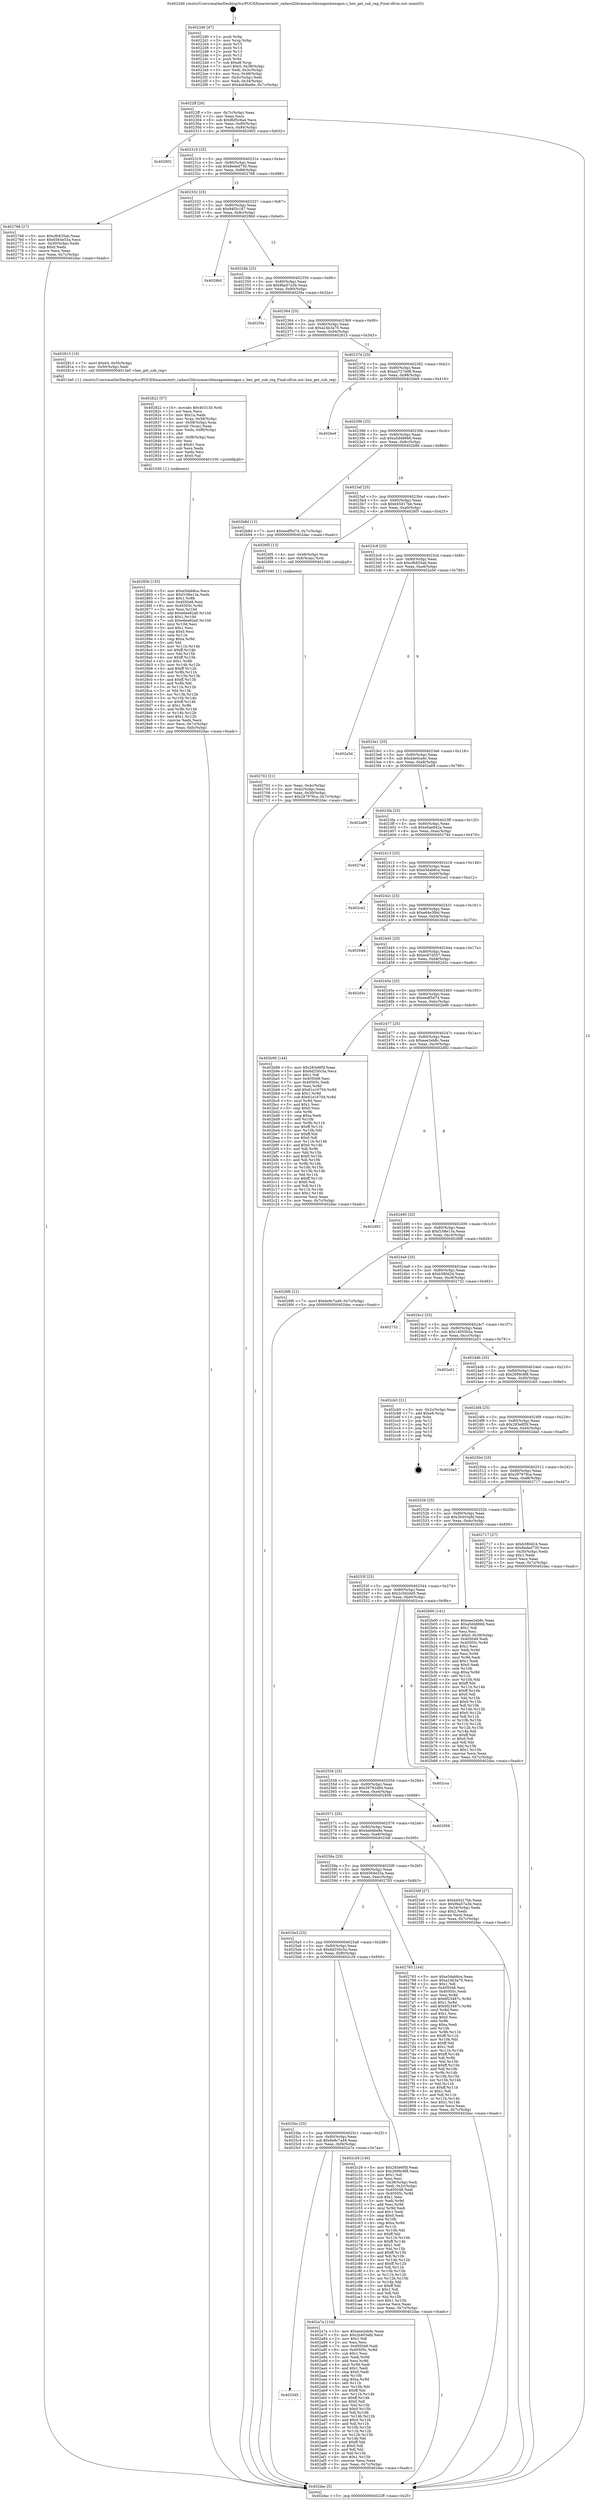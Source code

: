 digraph "0x4022d0" {
  label = "0x4022d0 (/mnt/c/Users/mathe/Desktop/tcc/POCII/binaries/extr_radare2librasmarchhexagonhexagon.c_hex_get_sub_reg_Final-ollvm.out::main(0))"
  labelloc = "t"
  node[shape=record]

  Entry [label="",width=0.3,height=0.3,shape=circle,fillcolor=black,style=filled]
  "0x4022ff" [label="{
     0x4022ff [26]\l
     | [instrs]\l
     &nbsp;&nbsp;0x4022ff \<+3\>: mov -0x7c(%rbp),%eax\l
     &nbsp;&nbsp;0x402302 \<+2\>: mov %eax,%ecx\l
     &nbsp;&nbsp;0x402304 \<+6\>: sub $0x8bf5c6a4,%ecx\l
     &nbsp;&nbsp;0x40230a \<+3\>: mov %eax,-0x80(%rbp)\l
     &nbsp;&nbsp;0x40230d \<+6\>: mov %ecx,-0x84(%rbp)\l
     &nbsp;&nbsp;0x402313 \<+6\>: je 0000000000402902 \<main+0x632\>\l
  }"]
  "0x402902" [label="{
     0x402902\l
  }", style=dashed]
  "0x402319" [label="{
     0x402319 [25]\l
     | [instrs]\l
     &nbsp;&nbsp;0x402319 \<+5\>: jmp 000000000040231e \<main+0x4e\>\l
     &nbsp;&nbsp;0x40231e \<+3\>: mov -0x80(%rbp),%eax\l
     &nbsp;&nbsp;0x402321 \<+5\>: sub $0x8eded730,%eax\l
     &nbsp;&nbsp;0x402326 \<+6\>: mov %eax,-0x88(%rbp)\l
     &nbsp;&nbsp;0x40232c \<+6\>: je 0000000000402768 \<main+0x498\>\l
  }"]
  Exit [label="",width=0.3,height=0.3,shape=circle,fillcolor=black,style=filled,peripheries=2]
  "0x402768" [label="{
     0x402768 [27]\l
     | [instrs]\l
     &nbsp;&nbsp;0x402768 \<+5\>: mov $0xcfb835ab,%eax\l
     &nbsp;&nbsp;0x40276d \<+5\>: mov $0x6564e53a,%ecx\l
     &nbsp;&nbsp;0x402772 \<+3\>: mov -0x30(%rbp),%edx\l
     &nbsp;&nbsp;0x402775 \<+3\>: cmp $0x0,%edx\l
     &nbsp;&nbsp;0x402778 \<+3\>: cmove %ecx,%eax\l
     &nbsp;&nbsp;0x40277b \<+3\>: mov %eax,-0x7c(%rbp)\l
     &nbsp;&nbsp;0x40277e \<+5\>: jmp 0000000000402dac \<main+0xadc\>\l
  }"]
  "0x402332" [label="{
     0x402332 [25]\l
     | [instrs]\l
     &nbsp;&nbsp;0x402332 \<+5\>: jmp 0000000000402337 \<main+0x67\>\l
     &nbsp;&nbsp;0x402337 \<+3\>: mov -0x80(%rbp),%eax\l
     &nbsp;&nbsp;0x40233a \<+5\>: sub $0x94f3c187,%eax\l
     &nbsp;&nbsp;0x40233f \<+6\>: mov %eax,-0x8c(%rbp)\l
     &nbsp;&nbsp;0x402345 \<+6\>: je 00000000004029b0 \<main+0x6e0\>\l
  }"]
  "0x4025d5" [label="{
     0x4025d5\l
  }", style=dashed]
  "0x4029b0" [label="{
     0x4029b0\l
  }", style=dashed]
  "0x40234b" [label="{
     0x40234b [25]\l
     | [instrs]\l
     &nbsp;&nbsp;0x40234b \<+5\>: jmp 0000000000402350 \<main+0x80\>\l
     &nbsp;&nbsp;0x402350 \<+3\>: mov -0x80(%rbp),%eax\l
     &nbsp;&nbsp;0x402353 \<+5\>: sub $0x9ba57a3b,%eax\l
     &nbsp;&nbsp;0x402358 \<+6\>: mov %eax,-0x90(%rbp)\l
     &nbsp;&nbsp;0x40235e \<+6\>: je 00000000004025fa \<main+0x32a\>\l
  }"]
  "0x402a7a" [label="{
     0x402a7a [134]\l
     | [instrs]\l
     &nbsp;&nbsp;0x402a7a \<+5\>: mov $0xeee2eb8c,%eax\l
     &nbsp;&nbsp;0x402a7f \<+5\>: mov $0x2b403afd,%ecx\l
     &nbsp;&nbsp;0x402a84 \<+2\>: mov $0x1,%dl\l
     &nbsp;&nbsp;0x402a86 \<+2\>: xor %esi,%esi\l
     &nbsp;&nbsp;0x402a88 \<+7\>: mov 0x405048,%edi\l
     &nbsp;&nbsp;0x402a8f \<+8\>: mov 0x40505c,%r8d\l
     &nbsp;&nbsp;0x402a97 \<+3\>: sub $0x1,%esi\l
     &nbsp;&nbsp;0x402a9a \<+3\>: mov %edi,%r9d\l
     &nbsp;&nbsp;0x402a9d \<+3\>: add %esi,%r9d\l
     &nbsp;&nbsp;0x402aa0 \<+4\>: imul %r9d,%edi\l
     &nbsp;&nbsp;0x402aa4 \<+3\>: and $0x1,%edi\l
     &nbsp;&nbsp;0x402aa7 \<+3\>: cmp $0x0,%edi\l
     &nbsp;&nbsp;0x402aaa \<+4\>: sete %r10b\l
     &nbsp;&nbsp;0x402aae \<+4\>: cmp $0xa,%r8d\l
     &nbsp;&nbsp;0x402ab2 \<+4\>: setl %r11b\l
     &nbsp;&nbsp;0x402ab6 \<+3\>: mov %r10b,%bl\l
     &nbsp;&nbsp;0x402ab9 \<+3\>: xor $0xff,%bl\l
     &nbsp;&nbsp;0x402abc \<+3\>: mov %r11b,%r14b\l
     &nbsp;&nbsp;0x402abf \<+4\>: xor $0xff,%r14b\l
     &nbsp;&nbsp;0x402ac3 \<+3\>: xor $0x0,%dl\l
     &nbsp;&nbsp;0x402ac6 \<+3\>: mov %bl,%r15b\l
     &nbsp;&nbsp;0x402ac9 \<+4\>: and $0x0,%r15b\l
     &nbsp;&nbsp;0x402acd \<+3\>: and %dl,%r10b\l
     &nbsp;&nbsp;0x402ad0 \<+3\>: mov %r14b,%r12b\l
     &nbsp;&nbsp;0x402ad3 \<+4\>: and $0x0,%r12b\l
     &nbsp;&nbsp;0x402ad7 \<+3\>: and %dl,%r11b\l
     &nbsp;&nbsp;0x402ada \<+3\>: or %r10b,%r15b\l
     &nbsp;&nbsp;0x402add \<+3\>: or %r11b,%r12b\l
     &nbsp;&nbsp;0x402ae0 \<+3\>: xor %r12b,%r15b\l
     &nbsp;&nbsp;0x402ae3 \<+3\>: or %r14b,%bl\l
     &nbsp;&nbsp;0x402ae6 \<+3\>: xor $0xff,%bl\l
     &nbsp;&nbsp;0x402ae9 \<+3\>: or $0x0,%dl\l
     &nbsp;&nbsp;0x402aec \<+2\>: and %dl,%bl\l
     &nbsp;&nbsp;0x402aee \<+3\>: or %bl,%r15b\l
     &nbsp;&nbsp;0x402af1 \<+4\>: test $0x1,%r15b\l
     &nbsp;&nbsp;0x402af5 \<+3\>: cmovne %ecx,%eax\l
     &nbsp;&nbsp;0x402af8 \<+3\>: mov %eax,-0x7c(%rbp)\l
     &nbsp;&nbsp;0x402afb \<+5\>: jmp 0000000000402dac \<main+0xadc\>\l
  }"]
  "0x4025fa" [label="{
     0x4025fa\l
  }", style=dashed]
  "0x402364" [label="{
     0x402364 [25]\l
     | [instrs]\l
     &nbsp;&nbsp;0x402364 \<+5\>: jmp 0000000000402369 \<main+0x99\>\l
     &nbsp;&nbsp;0x402369 \<+3\>: mov -0x80(%rbp),%eax\l
     &nbsp;&nbsp;0x40236c \<+5\>: sub $0xa24b3a70,%eax\l
     &nbsp;&nbsp;0x402371 \<+6\>: mov %eax,-0x94(%rbp)\l
     &nbsp;&nbsp;0x402377 \<+6\>: je 0000000000402813 \<main+0x543\>\l
  }"]
  "0x4025bc" [label="{
     0x4025bc [25]\l
     | [instrs]\l
     &nbsp;&nbsp;0x4025bc \<+5\>: jmp 00000000004025c1 \<main+0x2f1\>\l
     &nbsp;&nbsp;0x4025c1 \<+3\>: mov -0x80(%rbp),%eax\l
     &nbsp;&nbsp;0x4025c4 \<+5\>: sub $0x6e9c7a49,%eax\l
     &nbsp;&nbsp;0x4025c9 \<+6\>: mov %eax,-0xf4(%rbp)\l
     &nbsp;&nbsp;0x4025cf \<+6\>: je 0000000000402a7a \<main+0x7aa\>\l
  }"]
  "0x402813" [label="{
     0x402813 [15]\l
     | [instrs]\l
     &nbsp;&nbsp;0x402813 \<+7\>: movl $0x64,-0x50(%rbp)\l
     &nbsp;&nbsp;0x40281a \<+3\>: mov -0x50(%rbp),%edi\l
     &nbsp;&nbsp;0x40281d \<+5\>: call 00000000004013e0 \<hex_get_sub_reg\>\l
     | [calls]\l
     &nbsp;&nbsp;0x4013e0 \{1\} (/mnt/c/Users/mathe/Desktop/tcc/POCII/binaries/extr_radare2librasmarchhexagonhexagon.c_hex_get_sub_reg_Final-ollvm.out::hex_get_sub_reg)\l
  }"]
  "0x40237d" [label="{
     0x40237d [25]\l
     | [instrs]\l
     &nbsp;&nbsp;0x40237d \<+5\>: jmp 0000000000402382 \<main+0xb2\>\l
     &nbsp;&nbsp;0x402382 \<+3\>: mov -0x80(%rbp),%eax\l
     &nbsp;&nbsp;0x402385 \<+5\>: sub $0xa4727dd8,%eax\l
     &nbsp;&nbsp;0x40238a \<+6\>: mov %eax,-0x98(%rbp)\l
     &nbsp;&nbsp;0x402390 \<+6\>: je 00000000004026e9 \<main+0x419\>\l
  }"]
  "0x402c29" [label="{
     0x402c29 [140]\l
     | [instrs]\l
     &nbsp;&nbsp;0x402c29 \<+5\>: mov $0x283e6f5f,%eax\l
     &nbsp;&nbsp;0x402c2e \<+5\>: mov $0x2699c8f8,%ecx\l
     &nbsp;&nbsp;0x402c33 \<+2\>: mov $0x1,%dl\l
     &nbsp;&nbsp;0x402c35 \<+2\>: xor %esi,%esi\l
     &nbsp;&nbsp;0x402c37 \<+3\>: mov -0x38(%rbp),%edi\l
     &nbsp;&nbsp;0x402c3a \<+3\>: mov %edi,-0x2c(%rbp)\l
     &nbsp;&nbsp;0x402c3d \<+7\>: mov 0x405048,%edi\l
     &nbsp;&nbsp;0x402c44 \<+8\>: mov 0x40505c,%r8d\l
     &nbsp;&nbsp;0x402c4c \<+3\>: sub $0x1,%esi\l
     &nbsp;&nbsp;0x402c4f \<+3\>: mov %edi,%r9d\l
     &nbsp;&nbsp;0x402c52 \<+3\>: add %esi,%r9d\l
     &nbsp;&nbsp;0x402c55 \<+4\>: imul %r9d,%edi\l
     &nbsp;&nbsp;0x402c59 \<+3\>: and $0x1,%edi\l
     &nbsp;&nbsp;0x402c5c \<+3\>: cmp $0x0,%edi\l
     &nbsp;&nbsp;0x402c5f \<+4\>: sete %r10b\l
     &nbsp;&nbsp;0x402c63 \<+4\>: cmp $0xa,%r8d\l
     &nbsp;&nbsp;0x402c67 \<+4\>: setl %r11b\l
     &nbsp;&nbsp;0x402c6b \<+3\>: mov %r10b,%bl\l
     &nbsp;&nbsp;0x402c6e \<+3\>: xor $0xff,%bl\l
     &nbsp;&nbsp;0x402c71 \<+3\>: mov %r11b,%r14b\l
     &nbsp;&nbsp;0x402c74 \<+4\>: xor $0xff,%r14b\l
     &nbsp;&nbsp;0x402c78 \<+3\>: xor $0x1,%dl\l
     &nbsp;&nbsp;0x402c7b \<+3\>: mov %bl,%r15b\l
     &nbsp;&nbsp;0x402c7e \<+4\>: and $0xff,%r15b\l
     &nbsp;&nbsp;0x402c82 \<+3\>: and %dl,%r10b\l
     &nbsp;&nbsp;0x402c85 \<+3\>: mov %r14b,%r12b\l
     &nbsp;&nbsp;0x402c88 \<+4\>: and $0xff,%r12b\l
     &nbsp;&nbsp;0x402c8c \<+3\>: and %dl,%r11b\l
     &nbsp;&nbsp;0x402c8f \<+3\>: or %r10b,%r15b\l
     &nbsp;&nbsp;0x402c92 \<+3\>: or %r11b,%r12b\l
     &nbsp;&nbsp;0x402c95 \<+3\>: xor %r12b,%r15b\l
     &nbsp;&nbsp;0x402c98 \<+3\>: or %r14b,%bl\l
     &nbsp;&nbsp;0x402c9b \<+3\>: xor $0xff,%bl\l
     &nbsp;&nbsp;0x402c9e \<+3\>: or $0x1,%dl\l
     &nbsp;&nbsp;0x402ca1 \<+2\>: and %dl,%bl\l
     &nbsp;&nbsp;0x402ca3 \<+3\>: or %bl,%r15b\l
     &nbsp;&nbsp;0x402ca6 \<+4\>: test $0x1,%r15b\l
     &nbsp;&nbsp;0x402caa \<+3\>: cmovne %ecx,%eax\l
     &nbsp;&nbsp;0x402cad \<+3\>: mov %eax,-0x7c(%rbp)\l
     &nbsp;&nbsp;0x402cb0 \<+5\>: jmp 0000000000402dac \<main+0xadc\>\l
  }"]
  "0x4026e9" [label="{
     0x4026e9\l
  }", style=dashed]
  "0x402396" [label="{
     0x402396 [25]\l
     | [instrs]\l
     &nbsp;&nbsp;0x402396 \<+5\>: jmp 000000000040239b \<main+0xcb\>\l
     &nbsp;&nbsp;0x40239b \<+3\>: mov -0x80(%rbp),%eax\l
     &nbsp;&nbsp;0x40239e \<+5\>: sub $0xa5d48666,%eax\l
     &nbsp;&nbsp;0x4023a3 \<+6\>: mov %eax,-0x9c(%rbp)\l
     &nbsp;&nbsp;0x4023a9 \<+6\>: je 0000000000402b8d \<main+0x8bd\>\l
  }"]
  "0x40285b" [label="{
     0x40285b [155]\l
     | [instrs]\l
     &nbsp;&nbsp;0x40285b \<+5\>: mov $0xe5dab8ca,%ecx\l
     &nbsp;&nbsp;0x402860 \<+5\>: mov $0xf108e13a,%edx\l
     &nbsp;&nbsp;0x402865 \<+3\>: mov $0x1,%r8b\l
     &nbsp;&nbsp;0x402868 \<+7\>: mov 0x405048,%esi\l
     &nbsp;&nbsp;0x40286f \<+8\>: mov 0x40505c,%r9d\l
     &nbsp;&nbsp;0x402877 \<+3\>: mov %esi,%r10d\l
     &nbsp;&nbsp;0x40287a \<+7\>: add $0xe6ee82a0,%r10d\l
     &nbsp;&nbsp;0x402881 \<+4\>: sub $0x1,%r10d\l
     &nbsp;&nbsp;0x402885 \<+7\>: sub $0xe6ee82a0,%r10d\l
     &nbsp;&nbsp;0x40288c \<+4\>: imul %r10d,%esi\l
     &nbsp;&nbsp;0x402890 \<+3\>: and $0x1,%esi\l
     &nbsp;&nbsp;0x402893 \<+3\>: cmp $0x0,%esi\l
     &nbsp;&nbsp;0x402896 \<+4\>: sete %r11b\l
     &nbsp;&nbsp;0x40289a \<+4\>: cmp $0xa,%r9d\l
     &nbsp;&nbsp;0x40289e \<+3\>: setl %bl\l
     &nbsp;&nbsp;0x4028a1 \<+3\>: mov %r11b,%r14b\l
     &nbsp;&nbsp;0x4028a4 \<+4\>: xor $0xff,%r14b\l
     &nbsp;&nbsp;0x4028a8 \<+3\>: mov %bl,%r15b\l
     &nbsp;&nbsp;0x4028ab \<+4\>: xor $0xff,%r15b\l
     &nbsp;&nbsp;0x4028af \<+4\>: xor $0x1,%r8b\l
     &nbsp;&nbsp;0x4028b3 \<+3\>: mov %r14b,%r12b\l
     &nbsp;&nbsp;0x4028b6 \<+4\>: and $0xff,%r12b\l
     &nbsp;&nbsp;0x4028ba \<+3\>: and %r8b,%r11b\l
     &nbsp;&nbsp;0x4028bd \<+3\>: mov %r15b,%r13b\l
     &nbsp;&nbsp;0x4028c0 \<+4\>: and $0xff,%r13b\l
     &nbsp;&nbsp;0x4028c4 \<+3\>: and %r8b,%bl\l
     &nbsp;&nbsp;0x4028c7 \<+3\>: or %r11b,%r12b\l
     &nbsp;&nbsp;0x4028ca \<+3\>: or %bl,%r13b\l
     &nbsp;&nbsp;0x4028cd \<+3\>: xor %r13b,%r12b\l
     &nbsp;&nbsp;0x4028d0 \<+3\>: or %r15b,%r14b\l
     &nbsp;&nbsp;0x4028d3 \<+4\>: xor $0xff,%r14b\l
     &nbsp;&nbsp;0x4028d7 \<+4\>: or $0x1,%r8b\l
     &nbsp;&nbsp;0x4028db \<+3\>: and %r8b,%r14b\l
     &nbsp;&nbsp;0x4028de \<+3\>: or %r14b,%r12b\l
     &nbsp;&nbsp;0x4028e1 \<+4\>: test $0x1,%r12b\l
     &nbsp;&nbsp;0x4028e5 \<+3\>: cmovne %edx,%ecx\l
     &nbsp;&nbsp;0x4028e8 \<+3\>: mov %ecx,-0x7c(%rbp)\l
     &nbsp;&nbsp;0x4028eb \<+6\>: mov %eax,-0xfc(%rbp)\l
     &nbsp;&nbsp;0x4028f1 \<+5\>: jmp 0000000000402dac \<main+0xadc\>\l
  }"]
  "0x402b8d" [label="{
     0x402b8d [12]\l
     | [instrs]\l
     &nbsp;&nbsp;0x402b8d \<+7\>: movl $0xeedf5d74,-0x7c(%rbp)\l
     &nbsp;&nbsp;0x402b94 \<+5\>: jmp 0000000000402dac \<main+0xadc\>\l
  }"]
  "0x4023af" [label="{
     0x4023af [25]\l
     | [instrs]\l
     &nbsp;&nbsp;0x4023af \<+5\>: jmp 00000000004023b4 \<main+0xe4\>\l
     &nbsp;&nbsp;0x4023b4 \<+3\>: mov -0x80(%rbp),%eax\l
     &nbsp;&nbsp;0x4023b7 \<+5\>: sub $0xb45d17bb,%eax\l
     &nbsp;&nbsp;0x4023bc \<+6\>: mov %eax,-0xa0(%rbp)\l
     &nbsp;&nbsp;0x4023c2 \<+6\>: je 00000000004026f5 \<main+0x425\>\l
  }"]
  "0x402822" [label="{
     0x402822 [57]\l
     | [instrs]\l
     &nbsp;&nbsp;0x402822 \<+10\>: movabs $0x403130,%rdi\l
     &nbsp;&nbsp;0x40282c \<+2\>: xor %ecx,%ecx\l
     &nbsp;&nbsp;0x40282e \<+5\>: mov $0x1a,%edx\l
     &nbsp;&nbsp;0x402833 \<+4\>: mov %rax,-0x58(%rbp)\l
     &nbsp;&nbsp;0x402837 \<+4\>: mov -0x58(%rbp),%rax\l
     &nbsp;&nbsp;0x40283b \<+3\>: movsbl (%rax),%eax\l
     &nbsp;&nbsp;0x40283e \<+6\>: mov %edx,-0xf8(%rbp)\l
     &nbsp;&nbsp;0x402844 \<+1\>: cltd\l
     &nbsp;&nbsp;0x402845 \<+6\>: mov -0xf8(%rbp),%esi\l
     &nbsp;&nbsp;0x40284b \<+2\>: idiv %esi\l
     &nbsp;&nbsp;0x40284d \<+3\>: sub $0x61,%ecx\l
     &nbsp;&nbsp;0x402850 \<+2\>: sub %ecx,%edx\l
     &nbsp;&nbsp;0x402852 \<+2\>: mov %edx,%esi\l
     &nbsp;&nbsp;0x402854 \<+2\>: mov $0x0,%al\l
     &nbsp;&nbsp;0x402856 \<+5\>: call 0000000000401030 \<printf@plt\>\l
     | [calls]\l
     &nbsp;&nbsp;0x401030 \{1\} (unknown)\l
  }"]
  "0x4026f5" [label="{
     0x4026f5 [13]\l
     | [instrs]\l
     &nbsp;&nbsp;0x4026f5 \<+4\>: mov -0x48(%rbp),%rax\l
     &nbsp;&nbsp;0x4026f9 \<+4\>: mov 0x8(%rax),%rdi\l
     &nbsp;&nbsp;0x4026fd \<+5\>: call 0000000000401040 \<atoi@plt\>\l
     | [calls]\l
     &nbsp;&nbsp;0x401040 \{1\} (unknown)\l
  }"]
  "0x4023c8" [label="{
     0x4023c8 [25]\l
     | [instrs]\l
     &nbsp;&nbsp;0x4023c8 \<+5\>: jmp 00000000004023cd \<main+0xfd\>\l
     &nbsp;&nbsp;0x4023cd \<+3\>: mov -0x80(%rbp),%eax\l
     &nbsp;&nbsp;0x4023d0 \<+5\>: sub $0xcfb835ab,%eax\l
     &nbsp;&nbsp;0x4023d5 \<+6\>: mov %eax,-0xa4(%rbp)\l
     &nbsp;&nbsp;0x4023db \<+6\>: je 0000000000402a5d \<main+0x78d\>\l
  }"]
  "0x4025a3" [label="{
     0x4025a3 [25]\l
     | [instrs]\l
     &nbsp;&nbsp;0x4025a3 \<+5\>: jmp 00000000004025a8 \<main+0x2d8\>\l
     &nbsp;&nbsp;0x4025a8 \<+3\>: mov -0x80(%rbp),%eax\l
     &nbsp;&nbsp;0x4025ab \<+5\>: sub $0x6d250c5a,%eax\l
     &nbsp;&nbsp;0x4025b0 \<+6\>: mov %eax,-0xf0(%rbp)\l
     &nbsp;&nbsp;0x4025b6 \<+6\>: je 0000000000402c29 \<main+0x959\>\l
  }"]
  "0x402a5d" [label="{
     0x402a5d\l
  }", style=dashed]
  "0x4023e1" [label="{
     0x4023e1 [25]\l
     | [instrs]\l
     &nbsp;&nbsp;0x4023e1 \<+5\>: jmp 00000000004023e6 \<main+0x116\>\l
     &nbsp;&nbsp;0x4023e6 \<+3\>: mov -0x80(%rbp),%eax\l
     &nbsp;&nbsp;0x4023e9 \<+5\>: sub $0xd4e0ca6c,%eax\l
     &nbsp;&nbsp;0x4023ee \<+6\>: mov %eax,-0xa8(%rbp)\l
     &nbsp;&nbsp;0x4023f4 \<+6\>: je 0000000000402a69 \<main+0x799\>\l
  }"]
  "0x402783" [label="{
     0x402783 [144]\l
     | [instrs]\l
     &nbsp;&nbsp;0x402783 \<+5\>: mov $0xe5dab8ca,%eax\l
     &nbsp;&nbsp;0x402788 \<+5\>: mov $0xa24b3a70,%ecx\l
     &nbsp;&nbsp;0x40278d \<+2\>: mov $0x1,%dl\l
     &nbsp;&nbsp;0x40278f \<+7\>: mov 0x405048,%esi\l
     &nbsp;&nbsp;0x402796 \<+7\>: mov 0x40505c,%edi\l
     &nbsp;&nbsp;0x40279d \<+3\>: mov %esi,%r8d\l
     &nbsp;&nbsp;0x4027a0 \<+7\>: sub $0x6f23487c,%r8d\l
     &nbsp;&nbsp;0x4027a7 \<+4\>: sub $0x1,%r8d\l
     &nbsp;&nbsp;0x4027ab \<+7\>: add $0x6f23487c,%r8d\l
     &nbsp;&nbsp;0x4027b2 \<+4\>: imul %r8d,%esi\l
     &nbsp;&nbsp;0x4027b6 \<+3\>: and $0x1,%esi\l
     &nbsp;&nbsp;0x4027b9 \<+3\>: cmp $0x0,%esi\l
     &nbsp;&nbsp;0x4027bc \<+4\>: sete %r9b\l
     &nbsp;&nbsp;0x4027c0 \<+3\>: cmp $0xa,%edi\l
     &nbsp;&nbsp;0x4027c3 \<+4\>: setl %r10b\l
     &nbsp;&nbsp;0x4027c7 \<+3\>: mov %r9b,%r11b\l
     &nbsp;&nbsp;0x4027ca \<+4\>: xor $0xff,%r11b\l
     &nbsp;&nbsp;0x4027ce \<+3\>: mov %r10b,%bl\l
     &nbsp;&nbsp;0x4027d1 \<+3\>: xor $0xff,%bl\l
     &nbsp;&nbsp;0x4027d4 \<+3\>: xor $0x1,%dl\l
     &nbsp;&nbsp;0x4027d7 \<+3\>: mov %r11b,%r14b\l
     &nbsp;&nbsp;0x4027da \<+4\>: and $0xff,%r14b\l
     &nbsp;&nbsp;0x4027de \<+3\>: and %dl,%r9b\l
     &nbsp;&nbsp;0x4027e1 \<+3\>: mov %bl,%r15b\l
     &nbsp;&nbsp;0x4027e4 \<+4\>: and $0xff,%r15b\l
     &nbsp;&nbsp;0x4027e8 \<+3\>: and %dl,%r10b\l
     &nbsp;&nbsp;0x4027eb \<+3\>: or %r9b,%r14b\l
     &nbsp;&nbsp;0x4027ee \<+3\>: or %r10b,%r15b\l
     &nbsp;&nbsp;0x4027f1 \<+3\>: xor %r15b,%r14b\l
     &nbsp;&nbsp;0x4027f4 \<+3\>: or %bl,%r11b\l
     &nbsp;&nbsp;0x4027f7 \<+4\>: xor $0xff,%r11b\l
     &nbsp;&nbsp;0x4027fb \<+3\>: or $0x1,%dl\l
     &nbsp;&nbsp;0x4027fe \<+3\>: and %dl,%r11b\l
     &nbsp;&nbsp;0x402801 \<+3\>: or %r11b,%r14b\l
     &nbsp;&nbsp;0x402804 \<+4\>: test $0x1,%r14b\l
     &nbsp;&nbsp;0x402808 \<+3\>: cmovne %ecx,%eax\l
     &nbsp;&nbsp;0x40280b \<+3\>: mov %eax,-0x7c(%rbp)\l
     &nbsp;&nbsp;0x40280e \<+5\>: jmp 0000000000402dac \<main+0xadc\>\l
  }"]
  "0x402a69" [label="{
     0x402a69\l
  }", style=dashed]
  "0x4023fa" [label="{
     0x4023fa [25]\l
     | [instrs]\l
     &nbsp;&nbsp;0x4023fa \<+5\>: jmp 00000000004023ff \<main+0x12f\>\l
     &nbsp;&nbsp;0x4023ff \<+3\>: mov -0x80(%rbp),%eax\l
     &nbsp;&nbsp;0x402402 \<+5\>: sub $0xe0ae842a,%eax\l
     &nbsp;&nbsp;0x402407 \<+6\>: mov %eax,-0xac(%rbp)\l
     &nbsp;&nbsp;0x40240d \<+6\>: je 000000000040274d \<main+0x47d\>\l
  }"]
  "0x402702" [label="{
     0x402702 [21]\l
     | [instrs]\l
     &nbsp;&nbsp;0x402702 \<+3\>: mov %eax,-0x4c(%rbp)\l
     &nbsp;&nbsp;0x402705 \<+3\>: mov -0x4c(%rbp),%eax\l
     &nbsp;&nbsp;0x402708 \<+3\>: mov %eax,-0x30(%rbp)\l
     &nbsp;&nbsp;0x40270b \<+7\>: movl $0x297979ca,-0x7c(%rbp)\l
     &nbsp;&nbsp;0x402712 \<+5\>: jmp 0000000000402dac \<main+0xadc\>\l
  }"]
  "0x40274d" [label="{
     0x40274d\l
  }", style=dashed]
  "0x402413" [label="{
     0x402413 [25]\l
     | [instrs]\l
     &nbsp;&nbsp;0x402413 \<+5\>: jmp 0000000000402418 \<main+0x148\>\l
     &nbsp;&nbsp;0x402418 \<+3\>: mov -0x80(%rbp),%eax\l
     &nbsp;&nbsp;0x40241b \<+5\>: sub $0xe5dab8ca,%eax\l
     &nbsp;&nbsp;0x402420 \<+6\>: mov %eax,-0xb0(%rbp)\l
     &nbsp;&nbsp;0x402426 \<+6\>: je 0000000000402ce2 \<main+0xa12\>\l
  }"]
  "0x4022d0" [label="{
     0x4022d0 [47]\l
     | [instrs]\l
     &nbsp;&nbsp;0x4022d0 \<+1\>: push %rbp\l
     &nbsp;&nbsp;0x4022d1 \<+3\>: mov %rsp,%rbp\l
     &nbsp;&nbsp;0x4022d4 \<+2\>: push %r15\l
     &nbsp;&nbsp;0x4022d6 \<+2\>: push %r14\l
     &nbsp;&nbsp;0x4022d8 \<+2\>: push %r13\l
     &nbsp;&nbsp;0x4022da \<+2\>: push %r12\l
     &nbsp;&nbsp;0x4022dc \<+1\>: push %rbx\l
     &nbsp;&nbsp;0x4022dd \<+7\>: sub $0xe8,%rsp\l
     &nbsp;&nbsp;0x4022e4 \<+7\>: movl $0x0,-0x38(%rbp)\l
     &nbsp;&nbsp;0x4022eb \<+3\>: mov %edi,-0x3c(%rbp)\l
     &nbsp;&nbsp;0x4022ee \<+4\>: mov %rsi,-0x48(%rbp)\l
     &nbsp;&nbsp;0x4022f2 \<+3\>: mov -0x3c(%rbp),%edi\l
     &nbsp;&nbsp;0x4022f5 \<+3\>: mov %edi,-0x34(%rbp)\l
     &nbsp;&nbsp;0x4022f8 \<+7\>: movl $0x4eb4be8e,-0x7c(%rbp)\l
  }"]
  "0x402ce2" [label="{
     0x402ce2\l
  }", style=dashed]
  "0x40242c" [label="{
     0x40242c [25]\l
     | [instrs]\l
     &nbsp;&nbsp;0x40242c \<+5\>: jmp 0000000000402431 \<main+0x161\>\l
     &nbsp;&nbsp;0x402431 \<+3\>: mov -0x80(%rbp),%eax\l
     &nbsp;&nbsp;0x402434 \<+5\>: sub $0xe64e3fbd,%eax\l
     &nbsp;&nbsp;0x402439 \<+6\>: mov %eax,-0xb4(%rbp)\l
     &nbsp;&nbsp;0x40243f \<+6\>: je 000000000040264d \<main+0x37d\>\l
  }"]
  "0x402dac" [label="{
     0x402dac [5]\l
     | [instrs]\l
     &nbsp;&nbsp;0x402dac \<+5\>: jmp 00000000004022ff \<main+0x2f\>\l
  }"]
  "0x40264d" [label="{
     0x40264d\l
  }", style=dashed]
  "0x402445" [label="{
     0x402445 [25]\l
     | [instrs]\l
     &nbsp;&nbsp;0x402445 \<+5\>: jmp 000000000040244a \<main+0x17a\>\l
     &nbsp;&nbsp;0x40244a \<+3\>: mov -0x80(%rbp),%eax\l
     &nbsp;&nbsp;0x40244d \<+5\>: sub $0xec67d557,%eax\l
     &nbsp;&nbsp;0x402452 \<+6\>: mov %eax,-0xb8(%rbp)\l
     &nbsp;&nbsp;0x402458 \<+6\>: je 0000000000402d3c \<main+0xa6c\>\l
  }"]
  "0x40258a" [label="{
     0x40258a [25]\l
     | [instrs]\l
     &nbsp;&nbsp;0x40258a \<+5\>: jmp 000000000040258f \<main+0x2bf\>\l
     &nbsp;&nbsp;0x40258f \<+3\>: mov -0x80(%rbp),%eax\l
     &nbsp;&nbsp;0x402592 \<+5\>: sub $0x6564e53a,%eax\l
     &nbsp;&nbsp;0x402597 \<+6\>: mov %eax,-0xec(%rbp)\l
     &nbsp;&nbsp;0x40259d \<+6\>: je 0000000000402783 \<main+0x4b3\>\l
  }"]
  "0x402d3c" [label="{
     0x402d3c\l
  }", style=dashed]
  "0x40245e" [label="{
     0x40245e [25]\l
     | [instrs]\l
     &nbsp;&nbsp;0x40245e \<+5\>: jmp 0000000000402463 \<main+0x193\>\l
     &nbsp;&nbsp;0x402463 \<+3\>: mov -0x80(%rbp),%eax\l
     &nbsp;&nbsp;0x402466 \<+5\>: sub $0xeedf5d74,%eax\l
     &nbsp;&nbsp;0x40246b \<+6\>: mov %eax,-0xbc(%rbp)\l
     &nbsp;&nbsp;0x402471 \<+6\>: je 0000000000402b99 \<main+0x8c9\>\l
  }"]
  "0x4025df" [label="{
     0x4025df [27]\l
     | [instrs]\l
     &nbsp;&nbsp;0x4025df \<+5\>: mov $0xb45d17bb,%eax\l
     &nbsp;&nbsp;0x4025e4 \<+5\>: mov $0x9ba57a3b,%ecx\l
     &nbsp;&nbsp;0x4025e9 \<+3\>: mov -0x34(%rbp),%edx\l
     &nbsp;&nbsp;0x4025ec \<+3\>: cmp $0x2,%edx\l
     &nbsp;&nbsp;0x4025ef \<+3\>: cmovne %ecx,%eax\l
     &nbsp;&nbsp;0x4025f2 \<+3\>: mov %eax,-0x7c(%rbp)\l
     &nbsp;&nbsp;0x4025f5 \<+5\>: jmp 0000000000402dac \<main+0xadc\>\l
  }"]
  "0x402b99" [label="{
     0x402b99 [144]\l
     | [instrs]\l
     &nbsp;&nbsp;0x402b99 \<+5\>: mov $0x283e6f5f,%eax\l
     &nbsp;&nbsp;0x402b9e \<+5\>: mov $0x6d250c5a,%ecx\l
     &nbsp;&nbsp;0x402ba3 \<+2\>: mov $0x1,%dl\l
     &nbsp;&nbsp;0x402ba5 \<+7\>: mov 0x405048,%esi\l
     &nbsp;&nbsp;0x402bac \<+7\>: mov 0x40505c,%edi\l
     &nbsp;&nbsp;0x402bb3 \<+3\>: mov %esi,%r8d\l
     &nbsp;&nbsp;0x402bb6 \<+7\>: add $0x61e16704,%r8d\l
     &nbsp;&nbsp;0x402bbd \<+4\>: sub $0x1,%r8d\l
     &nbsp;&nbsp;0x402bc1 \<+7\>: sub $0x61e16704,%r8d\l
     &nbsp;&nbsp;0x402bc8 \<+4\>: imul %r8d,%esi\l
     &nbsp;&nbsp;0x402bcc \<+3\>: and $0x1,%esi\l
     &nbsp;&nbsp;0x402bcf \<+3\>: cmp $0x0,%esi\l
     &nbsp;&nbsp;0x402bd2 \<+4\>: sete %r9b\l
     &nbsp;&nbsp;0x402bd6 \<+3\>: cmp $0xa,%edi\l
     &nbsp;&nbsp;0x402bd9 \<+4\>: setl %r10b\l
     &nbsp;&nbsp;0x402bdd \<+3\>: mov %r9b,%r11b\l
     &nbsp;&nbsp;0x402be0 \<+4\>: xor $0xff,%r11b\l
     &nbsp;&nbsp;0x402be4 \<+3\>: mov %r10b,%bl\l
     &nbsp;&nbsp;0x402be7 \<+3\>: xor $0xff,%bl\l
     &nbsp;&nbsp;0x402bea \<+3\>: xor $0x0,%dl\l
     &nbsp;&nbsp;0x402bed \<+3\>: mov %r11b,%r14b\l
     &nbsp;&nbsp;0x402bf0 \<+4\>: and $0x0,%r14b\l
     &nbsp;&nbsp;0x402bf4 \<+3\>: and %dl,%r9b\l
     &nbsp;&nbsp;0x402bf7 \<+3\>: mov %bl,%r15b\l
     &nbsp;&nbsp;0x402bfa \<+4\>: and $0x0,%r15b\l
     &nbsp;&nbsp;0x402bfe \<+3\>: and %dl,%r10b\l
     &nbsp;&nbsp;0x402c01 \<+3\>: or %r9b,%r14b\l
     &nbsp;&nbsp;0x402c04 \<+3\>: or %r10b,%r15b\l
     &nbsp;&nbsp;0x402c07 \<+3\>: xor %r15b,%r14b\l
     &nbsp;&nbsp;0x402c0a \<+3\>: or %bl,%r11b\l
     &nbsp;&nbsp;0x402c0d \<+4\>: xor $0xff,%r11b\l
     &nbsp;&nbsp;0x402c11 \<+3\>: or $0x0,%dl\l
     &nbsp;&nbsp;0x402c14 \<+3\>: and %dl,%r11b\l
     &nbsp;&nbsp;0x402c17 \<+3\>: or %r11b,%r14b\l
     &nbsp;&nbsp;0x402c1a \<+4\>: test $0x1,%r14b\l
     &nbsp;&nbsp;0x402c1e \<+3\>: cmovne %ecx,%eax\l
     &nbsp;&nbsp;0x402c21 \<+3\>: mov %eax,-0x7c(%rbp)\l
     &nbsp;&nbsp;0x402c24 \<+5\>: jmp 0000000000402dac \<main+0xadc\>\l
  }"]
  "0x402477" [label="{
     0x402477 [25]\l
     | [instrs]\l
     &nbsp;&nbsp;0x402477 \<+5\>: jmp 000000000040247c \<main+0x1ac\>\l
     &nbsp;&nbsp;0x40247c \<+3\>: mov -0x80(%rbp),%eax\l
     &nbsp;&nbsp;0x40247f \<+5\>: sub $0xeee2eb8c,%eax\l
     &nbsp;&nbsp;0x402484 \<+6\>: mov %eax,-0xc0(%rbp)\l
     &nbsp;&nbsp;0x40248a \<+6\>: je 0000000000402d92 \<main+0xac2\>\l
  }"]
  "0x402571" [label="{
     0x402571 [25]\l
     | [instrs]\l
     &nbsp;&nbsp;0x402571 \<+5\>: jmp 0000000000402576 \<main+0x2a6\>\l
     &nbsp;&nbsp;0x402576 \<+3\>: mov -0x80(%rbp),%eax\l
     &nbsp;&nbsp;0x402579 \<+5\>: sub $0x4eb4be8e,%eax\l
     &nbsp;&nbsp;0x40257e \<+6\>: mov %eax,-0xe8(%rbp)\l
     &nbsp;&nbsp;0x402584 \<+6\>: je 00000000004025df \<main+0x30f\>\l
  }"]
  "0x402d92" [label="{
     0x402d92\l
  }", style=dashed]
  "0x402490" [label="{
     0x402490 [25]\l
     | [instrs]\l
     &nbsp;&nbsp;0x402490 \<+5\>: jmp 0000000000402495 \<main+0x1c5\>\l
     &nbsp;&nbsp;0x402495 \<+3\>: mov -0x80(%rbp),%eax\l
     &nbsp;&nbsp;0x402498 \<+5\>: sub $0xf108e13a,%eax\l
     &nbsp;&nbsp;0x40249d \<+6\>: mov %eax,-0xc4(%rbp)\l
     &nbsp;&nbsp;0x4024a3 \<+6\>: je 00000000004028f6 \<main+0x626\>\l
  }"]
  "0x402958" [label="{
     0x402958\l
  }", style=dashed]
  "0x4028f6" [label="{
     0x4028f6 [12]\l
     | [instrs]\l
     &nbsp;&nbsp;0x4028f6 \<+7\>: movl $0x6e9c7a49,-0x7c(%rbp)\l
     &nbsp;&nbsp;0x4028fd \<+5\>: jmp 0000000000402dac \<main+0xadc\>\l
  }"]
  "0x4024a9" [label="{
     0x4024a9 [25]\l
     | [instrs]\l
     &nbsp;&nbsp;0x4024a9 \<+5\>: jmp 00000000004024ae \<main+0x1de\>\l
     &nbsp;&nbsp;0x4024ae \<+3\>: mov -0x80(%rbp),%eax\l
     &nbsp;&nbsp;0x4024b1 \<+5\>: sub $0xb380d24,%eax\l
     &nbsp;&nbsp;0x4024b6 \<+6\>: mov %eax,-0xc8(%rbp)\l
     &nbsp;&nbsp;0x4024bc \<+6\>: je 0000000000402732 \<main+0x462\>\l
  }"]
  "0x402558" [label="{
     0x402558 [25]\l
     | [instrs]\l
     &nbsp;&nbsp;0x402558 \<+5\>: jmp 000000000040255d \<main+0x28d\>\l
     &nbsp;&nbsp;0x40255d \<+3\>: mov -0x80(%rbp),%eax\l
     &nbsp;&nbsp;0x402560 \<+5\>: sub $0x39782d84,%eax\l
     &nbsp;&nbsp;0x402565 \<+6\>: mov %eax,-0xe4(%rbp)\l
     &nbsp;&nbsp;0x40256b \<+6\>: je 0000000000402958 \<main+0x688\>\l
  }"]
  "0x402732" [label="{
     0x402732\l
  }", style=dashed]
  "0x4024c2" [label="{
     0x4024c2 [25]\l
     | [instrs]\l
     &nbsp;&nbsp;0x4024c2 \<+5\>: jmp 00000000004024c7 \<main+0x1f7\>\l
     &nbsp;&nbsp;0x4024c7 \<+3\>: mov -0x80(%rbp),%eax\l
     &nbsp;&nbsp;0x4024ca \<+5\>: sub $0x14055b5a,%eax\l
     &nbsp;&nbsp;0x4024cf \<+6\>: mov %eax,-0xcc(%rbp)\l
     &nbsp;&nbsp;0x4024d5 \<+6\>: je 0000000000402a51 \<main+0x781\>\l
  }"]
  "0x402cca" [label="{
     0x402cca\l
  }", style=dashed]
  "0x402a51" [label="{
     0x402a51\l
  }", style=dashed]
  "0x4024db" [label="{
     0x4024db [25]\l
     | [instrs]\l
     &nbsp;&nbsp;0x4024db \<+5\>: jmp 00000000004024e0 \<main+0x210\>\l
     &nbsp;&nbsp;0x4024e0 \<+3\>: mov -0x80(%rbp),%eax\l
     &nbsp;&nbsp;0x4024e3 \<+5\>: sub $0x2699c8f8,%eax\l
     &nbsp;&nbsp;0x4024e8 \<+6\>: mov %eax,-0xd0(%rbp)\l
     &nbsp;&nbsp;0x4024ee \<+6\>: je 0000000000402cb5 \<main+0x9e5\>\l
  }"]
  "0x40253f" [label="{
     0x40253f [25]\l
     | [instrs]\l
     &nbsp;&nbsp;0x40253f \<+5\>: jmp 0000000000402544 \<main+0x274\>\l
     &nbsp;&nbsp;0x402544 \<+3\>: mov -0x80(%rbp),%eax\l
     &nbsp;&nbsp;0x402547 \<+5\>: sub $0x2c502dd5,%eax\l
     &nbsp;&nbsp;0x40254c \<+6\>: mov %eax,-0xe0(%rbp)\l
     &nbsp;&nbsp;0x402552 \<+6\>: je 0000000000402cca \<main+0x9fa\>\l
  }"]
  "0x402cb5" [label="{
     0x402cb5 [21]\l
     | [instrs]\l
     &nbsp;&nbsp;0x402cb5 \<+3\>: mov -0x2c(%rbp),%eax\l
     &nbsp;&nbsp;0x402cb8 \<+7\>: add $0xe8,%rsp\l
     &nbsp;&nbsp;0x402cbf \<+1\>: pop %rbx\l
     &nbsp;&nbsp;0x402cc0 \<+2\>: pop %r12\l
     &nbsp;&nbsp;0x402cc2 \<+2\>: pop %r13\l
     &nbsp;&nbsp;0x402cc4 \<+2\>: pop %r14\l
     &nbsp;&nbsp;0x402cc6 \<+2\>: pop %r15\l
     &nbsp;&nbsp;0x402cc8 \<+1\>: pop %rbp\l
     &nbsp;&nbsp;0x402cc9 \<+1\>: ret\l
  }"]
  "0x4024f4" [label="{
     0x4024f4 [25]\l
     | [instrs]\l
     &nbsp;&nbsp;0x4024f4 \<+5\>: jmp 00000000004024f9 \<main+0x229\>\l
     &nbsp;&nbsp;0x4024f9 \<+3\>: mov -0x80(%rbp),%eax\l
     &nbsp;&nbsp;0x4024fc \<+5\>: sub $0x283e6f5f,%eax\l
     &nbsp;&nbsp;0x402501 \<+6\>: mov %eax,-0xd4(%rbp)\l
     &nbsp;&nbsp;0x402507 \<+6\>: je 0000000000402da5 \<main+0xad5\>\l
  }"]
  "0x402b00" [label="{
     0x402b00 [141]\l
     | [instrs]\l
     &nbsp;&nbsp;0x402b00 \<+5\>: mov $0xeee2eb8c,%eax\l
     &nbsp;&nbsp;0x402b05 \<+5\>: mov $0xa5d48666,%ecx\l
     &nbsp;&nbsp;0x402b0a \<+2\>: mov $0x1,%dl\l
     &nbsp;&nbsp;0x402b0c \<+2\>: xor %esi,%esi\l
     &nbsp;&nbsp;0x402b0e \<+7\>: movl $0x0,-0x38(%rbp)\l
     &nbsp;&nbsp;0x402b15 \<+7\>: mov 0x405048,%edi\l
     &nbsp;&nbsp;0x402b1c \<+8\>: mov 0x40505c,%r8d\l
     &nbsp;&nbsp;0x402b24 \<+3\>: sub $0x1,%esi\l
     &nbsp;&nbsp;0x402b27 \<+3\>: mov %edi,%r9d\l
     &nbsp;&nbsp;0x402b2a \<+3\>: add %esi,%r9d\l
     &nbsp;&nbsp;0x402b2d \<+4\>: imul %r9d,%edi\l
     &nbsp;&nbsp;0x402b31 \<+3\>: and $0x1,%edi\l
     &nbsp;&nbsp;0x402b34 \<+3\>: cmp $0x0,%edi\l
     &nbsp;&nbsp;0x402b37 \<+4\>: sete %r10b\l
     &nbsp;&nbsp;0x402b3b \<+4\>: cmp $0xa,%r8d\l
     &nbsp;&nbsp;0x402b3f \<+4\>: setl %r11b\l
     &nbsp;&nbsp;0x402b43 \<+3\>: mov %r10b,%bl\l
     &nbsp;&nbsp;0x402b46 \<+3\>: xor $0xff,%bl\l
     &nbsp;&nbsp;0x402b49 \<+3\>: mov %r11b,%r14b\l
     &nbsp;&nbsp;0x402b4c \<+4\>: xor $0xff,%r14b\l
     &nbsp;&nbsp;0x402b50 \<+3\>: xor $0x0,%dl\l
     &nbsp;&nbsp;0x402b53 \<+3\>: mov %bl,%r15b\l
     &nbsp;&nbsp;0x402b56 \<+4\>: and $0x0,%r15b\l
     &nbsp;&nbsp;0x402b5a \<+3\>: and %dl,%r10b\l
     &nbsp;&nbsp;0x402b5d \<+3\>: mov %r14b,%r12b\l
     &nbsp;&nbsp;0x402b60 \<+4\>: and $0x0,%r12b\l
     &nbsp;&nbsp;0x402b64 \<+3\>: and %dl,%r11b\l
     &nbsp;&nbsp;0x402b67 \<+3\>: or %r10b,%r15b\l
     &nbsp;&nbsp;0x402b6a \<+3\>: or %r11b,%r12b\l
     &nbsp;&nbsp;0x402b6d \<+3\>: xor %r12b,%r15b\l
     &nbsp;&nbsp;0x402b70 \<+3\>: or %r14b,%bl\l
     &nbsp;&nbsp;0x402b73 \<+3\>: xor $0xff,%bl\l
     &nbsp;&nbsp;0x402b76 \<+3\>: or $0x0,%dl\l
     &nbsp;&nbsp;0x402b79 \<+2\>: and %dl,%bl\l
     &nbsp;&nbsp;0x402b7b \<+3\>: or %bl,%r15b\l
     &nbsp;&nbsp;0x402b7e \<+4\>: test $0x1,%r15b\l
     &nbsp;&nbsp;0x402b82 \<+3\>: cmovne %ecx,%eax\l
     &nbsp;&nbsp;0x402b85 \<+3\>: mov %eax,-0x7c(%rbp)\l
     &nbsp;&nbsp;0x402b88 \<+5\>: jmp 0000000000402dac \<main+0xadc\>\l
  }"]
  "0x402da5" [label="{
     0x402da5\l
  }", style=dashed]
  "0x40250d" [label="{
     0x40250d [25]\l
     | [instrs]\l
     &nbsp;&nbsp;0x40250d \<+5\>: jmp 0000000000402512 \<main+0x242\>\l
     &nbsp;&nbsp;0x402512 \<+3\>: mov -0x80(%rbp),%eax\l
     &nbsp;&nbsp;0x402515 \<+5\>: sub $0x297979ca,%eax\l
     &nbsp;&nbsp;0x40251a \<+6\>: mov %eax,-0xd8(%rbp)\l
     &nbsp;&nbsp;0x402520 \<+6\>: je 0000000000402717 \<main+0x447\>\l
  }"]
  "0x402526" [label="{
     0x402526 [25]\l
     | [instrs]\l
     &nbsp;&nbsp;0x402526 \<+5\>: jmp 000000000040252b \<main+0x25b\>\l
     &nbsp;&nbsp;0x40252b \<+3\>: mov -0x80(%rbp),%eax\l
     &nbsp;&nbsp;0x40252e \<+5\>: sub $0x2b403afd,%eax\l
     &nbsp;&nbsp;0x402533 \<+6\>: mov %eax,-0xdc(%rbp)\l
     &nbsp;&nbsp;0x402539 \<+6\>: je 0000000000402b00 \<main+0x830\>\l
  }"]
  "0x402717" [label="{
     0x402717 [27]\l
     | [instrs]\l
     &nbsp;&nbsp;0x402717 \<+5\>: mov $0xb380d24,%eax\l
     &nbsp;&nbsp;0x40271c \<+5\>: mov $0x8eded730,%ecx\l
     &nbsp;&nbsp;0x402721 \<+3\>: mov -0x30(%rbp),%edx\l
     &nbsp;&nbsp;0x402724 \<+3\>: cmp $0x1,%edx\l
     &nbsp;&nbsp;0x402727 \<+3\>: cmovl %ecx,%eax\l
     &nbsp;&nbsp;0x40272a \<+3\>: mov %eax,-0x7c(%rbp)\l
     &nbsp;&nbsp;0x40272d \<+5\>: jmp 0000000000402dac \<main+0xadc\>\l
  }"]
  Entry -> "0x4022d0" [label=" 1"]
  "0x4022ff" -> "0x402902" [label=" 0"]
  "0x4022ff" -> "0x402319" [label=" 13"]
  "0x402cb5" -> Exit [label=" 1"]
  "0x402319" -> "0x402768" [label=" 1"]
  "0x402319" -> "0x402332" [label=" 12"]
  "0x402c29" -> "0x402dac" [label=" 1"]
  "0x402332" -> "0x4029b0" [label=" 0"]
  "0x402332" -> "0x40234b" [label=" 12"]
  "0x402b99" -> "0x402dac" [label=" 1"]
  "0x40234b" -> "0x4025fa" [label=" 0"]
  "0x40234b" -> "0x402364" [label=" 12"]
  "0x402b8d" -> "0x402dac" [label=" 1"]
  "0x402364" -> "0x402813" [label=" 1"]
  "0x402364" -> "0x40237d" [label=" 11"]
  "0x402a7a" -> "0x402dac" [label=" 1"]
  "0x40237d" -> "0x4026e9" [label=" 0"]
  "0x40237d" -> "0x402396" [label=" 11"]
  "0x4025bc" -> "0x4025d5" [label=" 0"]
  "0x402396" -> "0x402b8d" [label=" 1"]
  "0x402396" -> "0x4023af" [label=" 10"]
  "0x402b00" -> "0x402dac" [label=" 1"]
  "0x4023af" -> "0x4026f5" [label=" 1"]
  "0x4023af" -> "0x4023c8" [label=" 9"]
  "0x4025a3" -> "0x4025bc" [label=" 1"]
  "0x4023c8" -> "0x402a5d" [label=" 0"]
  "0x4023c8" -> "0x4023e1" [label=" 9"]
  "0x4025a3" -> "0x402c29" [label=" 1"]
  "0x4023e1" -> "0x402a69" [label=" 0"]
  "0x4023e1" -> "0x4023fa" [label=" 9"]
  "0x4025bc" -> "0x402a7a" [label=" 1"]
  "0x4023fa" -> "0x40274d" [label=" 0"]
  "0x4023fa" -> "0x402413" [label=" 9"]
  "0x40285b" -> "0x402dac" [label=" 1"]
  "0x402413" -> "0x402ce2" [label=" 0"]
  "0x402413" -> "0x40242c" [label=" 9"]
  "0x402822" -> "0x40285b" [label=" 1"]
  "0x40242c" -> "0x40264d" [label=" 0"]
  "0x40242c" -> "0x402445" [label=" 9"]
  "0x402813" -> "0x402822" [label=" 1"]
  "0x402445" -> "0x402d3c" [label=" 0"]
  "0x402445" -> "0x40245e" [label=" 9"]
  "0x402783" -> "0x402dac" [label=" 1"]
  "0x40245e" -> "0x402b99" [label=" 1"]
  "0x40245e" -> "0x402477" [label=" 8"]
  "0x40258a" -> "0x4025a3" [label=" 2"]
  "0x402477" -> "0x402d92" [label=" 0"]
  "0x402477" -> "0x402490" [label=" 8"]
  "0x4028f6" -> "0x402dac" [label=" 1"]
  "0x402490" -> "0x4028f6" [label=" 1"]
  "0x402490" -> "0x4024a9" [label=" 7"]
  "0x402768" -> "0x402dac" [label=" 1"]
  "0x4024a9" -> "0x402732" [label=" 0"]
  "0x4024a9" -> "0x4024c2" [label=" 7"]
  "0x402702" -> "0x402dac" [label=" 1"]
  "0x4024c2" -> "0x402a51" [label=" 0"]
  "0x4024c2" -> "0x4024db" [label=" 7"]
  "0x4026f5" -> "0x402702" [label=" 1"]
  "0x4024db" -> "0x402cb5" [label=" 1"]
  "0x4024db" -> "0x4024f4" [label=" 6"]
  "0x4022d0" -> "0x4022ff" [label=" 1"]
  "0x4024f4" -> "0x402da5" [label=" 0"]
  "0x4024f4" -> "0x40250d" [label=" 6"]
  "0x4025df" -> "0x402dac" [label=" 1"]
  "0x40250d" -> "0x402717" [label=" 1"]
  "0x40250d" -> "0x402526" [label=" 5"]
  "0x402571" -> "0x40258a" [label=" 3"]
  "0x402526" -> "0x402b00" [label=" 1"]
  "0x402526" -> "0x40253f" [label=" 4"]
  "0x402dac" -> "0x4022ff" [label=" 12"]
  "0x40253f" -> "0x402cca" [label=" 0"]
  "0x40253f" -> "0x402558" [label=" 4"]
  "0x402717" -> "0x402dac" [label=" 1"]
  "0x402558" -> "0x402958" [label=" 0"]
  "0x402558" -> "0x402571" [label=" 4"]
  "0x40258a" -> "0x402783" [label=" 1"]
  "0x402571" -> "0x4025df" [label=" 1"]
}
